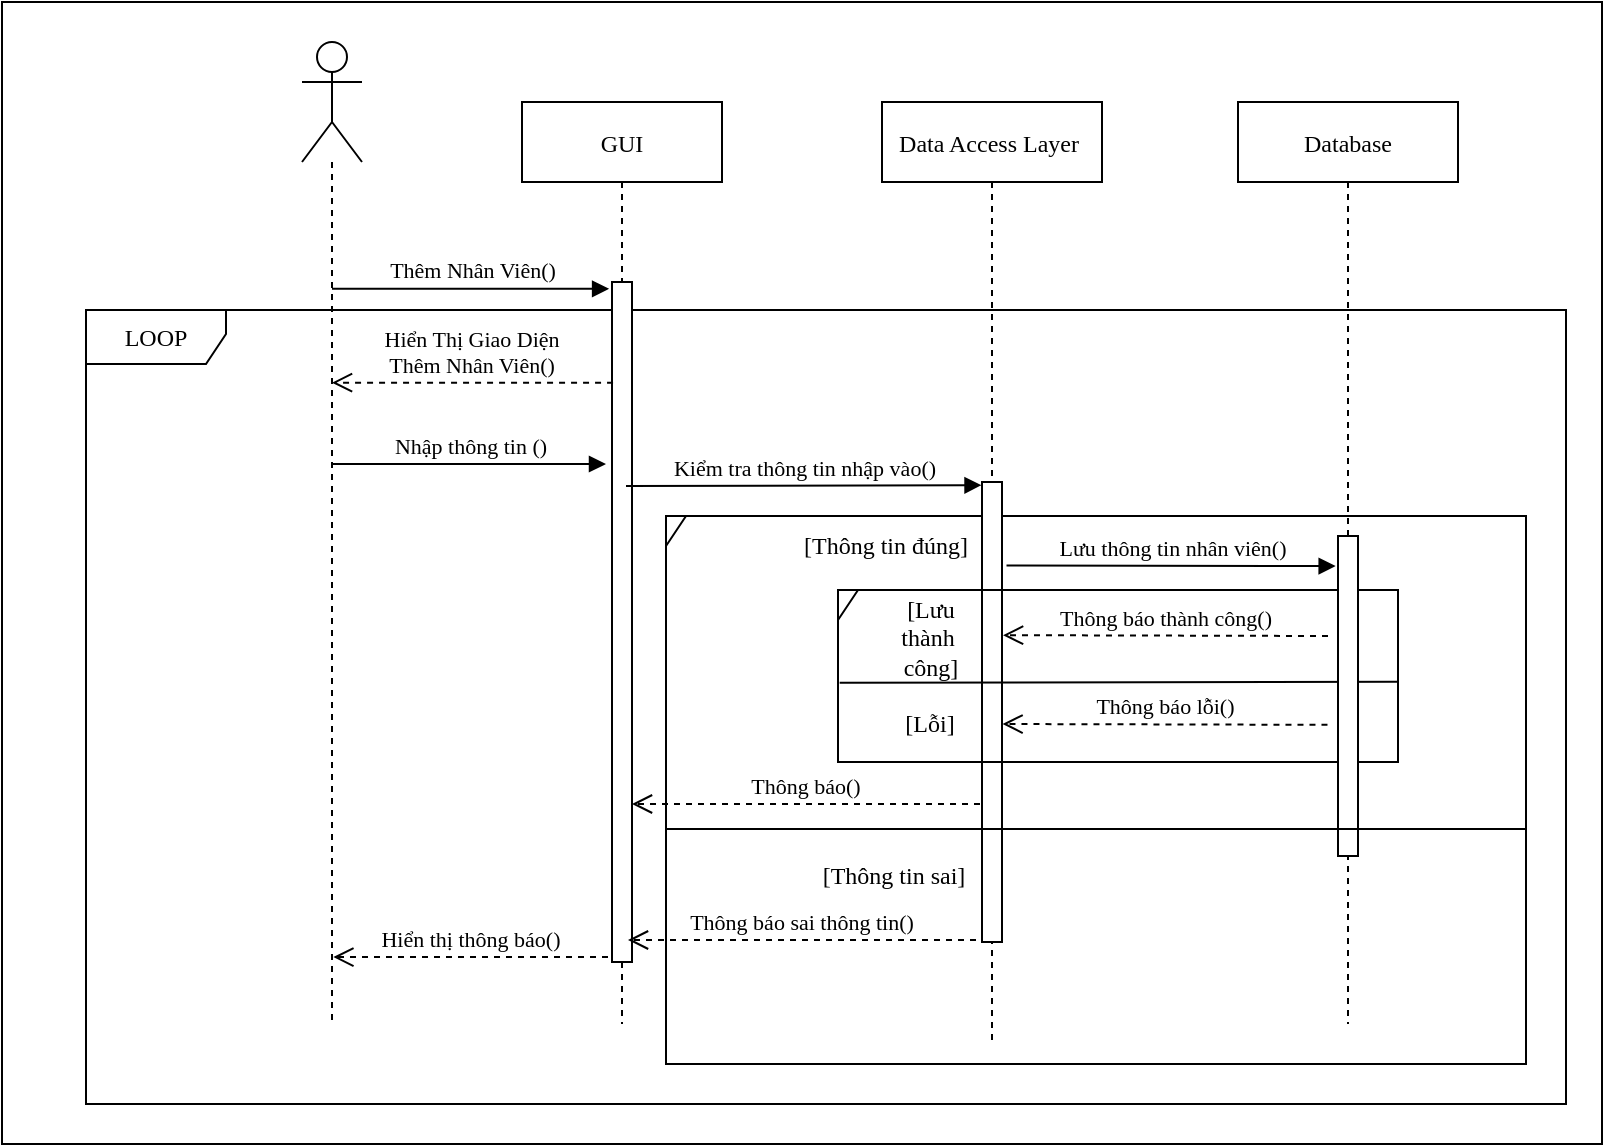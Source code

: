 <mxfile version="19.0.3" type="device"><diagram id="mBe-VG8i7p340mG9gmKE" name="Page-1"><mxGraphModel dx="1892" dy="484" grid="1" gridSize="10" guides="1" tooltips="1" connect="1" arrows="1" fold="1" page="1" pageScale="1" pageWidth="827" pageHeight="1169" math="0" shadow="0"><root><mxCell id="0"/><mxCell id="1" parent="0"/><mxCell id="7_WTgG8-rMNAtBISL9nM-1" value="" style="rounded=0;whiteSpace=wrap;html=1;fontFamily=Times New Roman;" parent="1" vertex="1"><mxGeometry x="-22" y="89" width="800" height="571" as="geometry"/></mxCell><mxCell id="7_WTgG8-rMNAtBISL9nM-35" value="LOOP" style="shape=umlFrame;whiteSpace=wrap;html=1;fontFamily=Times New Roman;width=70;height=27;" parent="1" vertex="1"><mxGeometry x="20" y="243" width="740" height="397" as="geometry"/></mxCell><mxCell id="7_WTgG8-rMNAtBISL9nM-2" value="" style="shape=umlFrame;whiteSpace=wrap;html=1;fontFamily=Times New Roman;width=10;height=15;" parent="1" vertex="1"><mxGeometry x="310" y="346" width="430" height="274" as="geometry"/></mxCell><mxCell id="7_WTgG8-rMNAtBISL9nM-3" value="GUI" style="shape=umlLifeline;perimeter=lifelinePerimeter;container=1;collapsible=0;recursiveResize=0;rounded=0;shadow=0;strokeWidth=1;fontFamily=Times New Roman;" parent="1" vertex="1"><mxGeometry x="238" y="139" width="100" height="461" as="geometry"/></mxCell><mxCell id="7_WTgG8-rMNAtBISL9nM-4" value="" style="points=[];perimeter=orthogonalPerimeter;rounded=0;shadow=0;strokeWidth=1;fontFamily=Times New Roman;" parent="7_WTgG8-rMNAtBISL9nM-3" vertex="1"><mxGeometry x="45" y="90" width="10" height="340" as="geometry"/></mxCell><mxCell id="7_WTgG8-rMNAtBISL9nM-6" value="Data Access Layer " style="shape=umlLifeline;perimeter=lifelinePerimeter;container=1;collapsible=0;recursiveResize=0;rounded=0;shadow=0;strokeWidth=1;size=40;fontFamily=Times New Roman;" parent="1" vertex="1"><mxGeometry x="418" y="139" width="110" height="471" as="geometry"/></mxCell><mxCell id="7_WTgG8-rMNAtBISL9nM-7" value="" style="points=[];perimeter=orthogonalPerimeter;rounded=0;shadow=0;strokeWidth=1;fontFamily=Times New Roman;" parent="7_WTgG8-rMNAtBISL9nM-6" vertex="1"><mxGeometry x="50" y="190" width="10" height="230" as="geometry"/></mxCell><mxCell id="7_WTgG8-rMNAtBISL9nM-8" value="Hiển Thị Giao Diện &#10;Thêm Nhân Viên()" style="verticalAlign=bottom;endArrow=open;dashed=1;endSize=8;shadow=0;strokeWidth=1;fontFamily=Times New Roman;exitX=0.053;exitY=0.148;exitDx=0;exitDy=0;exitPerimeter=0;" parent="1" source="7_WTgG8-rMNAtBISL9nM-4" target="7_WTgG8-rMNAtBISL9nM-10" edge="1"><mxGeometry relative="1" as="geometry"><mxPoint x="164" y="261.92" as="targetPoint"/><mxPoint x="283" y="262" as="sourcePoint"/></mxGeometry></mxCell><mxCell id="7_WTgG8-rMNAtBISL9nM-10" value="" style="shape=umlLifeline;participant=umlActor;perimeter=lifelinePerimeter;whiteSpace=wrap;html=1;container=1;collapsible=0;recursiveResize=0;verticalAlign=top;spacingTop=36;outlineConnect=0;size=60;fontFamily=Times New Roman;" parent="1" vertex="1"><mxGeometry x="128" y="109" width="30" height="491" as="geometry"/></mxCell><mxCell id="7_WTgG8-rMNAtBISL9nM-11" value="Database" style="shape=umlLifeline;perimeter=lifelinePerimeter;container=1;collapsible=0;recursiveResize=0;rounded=0;shadow=0;strokeWidth=1;fontFamily=Times New Roman;" parent="1" vertex="1"><mxGeometry x="596" y="139" width="110" height="461" as="geometry"/></mxCell><mxCell id="7_WTgG8-rMNAtBISL9nM-28" value="" style="endArrow=none;html=1;rounded=0;strokeWidth=1;entryX=1.001;entryY=0.534;entryDx=0;entryDy=0;entryPerimeter=0;fontFamily=Times New Roman;exitX=0.003;exitY=0.539;exitDx=0;exitDy=0;exitPerimeter=0;" parent="7_WTgG8-rMNAtBISL9nM-11" source="7_WTgG8-rMNAtBISL9nM-26" target="7_WTgG8-rMNAtBISL9nM-26" edge="1"><mxGeometry width="50" height="50" relative="1" as="geometry"><mxPoint x="-186" y="307" as="sourcePoint"/><mxPoint x="113.32" y="327.4" as="targetPoint"/></mxGeometry></mxCell><mxCell id="7_WTgG8-rMNAtBISL9nM-26" value="" style="shape=umlFrame;whiteSpace=wrap;html=1;fontFamily=Times New Roman;width=10;height=15;" parent="7_WTgG8-rMNAtBISL9nM-11" vertex="1"><mxGeometry x="-200" y="244" width="280" height="86" as="geometry"/></mxCell><mxCell id="7_WTgG8-rMNAtBISL9nM-12" value="" style="points=[];perimeter=orthogonalPerimeter;rounded=0;shadow=0;strokeWidth=1;fontFamily=Times New Roman;" parent="7_WTgG8-rMNAtBISL9nM-11" vertex="1"><mxGeometry x="50" y="217" width="10" height="160" as="geometry"/></mxCell><mxCell id="7_WTgG8-rMNAtBISL9nM-29" value="Thông báo lỗi()" style="verticalAlign=bottom;endArrow=open;dashed=1;endSize=8;shadow=0;strokeWidth=1;entryX=0.952;entryY=0.689;entryDx=0;entryDy=0;entryPerimeter=0;fontFamily=Times New Roman;" parent="7_WTgG8-rMNAtBISL9nM-11" edge="1"><mxGeometry relative="1" as="geometry"><mxPoint x="-117.74" y="311.0" as="targetPoint"/><mxPoint x="44.74" y="311.42" as="sourcePoint"/></mxGeometry></mxCell><mxCell id="7_WTgG8-rMNAtBISL9nM-13" value="Nhập thông tin ()" style="html=1;verticalAlign=bottom;endArrow=block;rounded=0;strokeWidth=1;fontFamily=Times New Roman;" parent="1" source="7_WTgG8-rMNAtBISL9nM-10" edge="1"><mxGeometry width="80" relative="1" as="geometry"><mxPoint x="162.81" y="287" as="sourcePoint"/><mxPoint x="280" y="320" as="targetPoint"/></mxGeometry></mxCell><mxCell id="7_WTgG8-rMNAtBISL9nM-14" value="Kiểm tra thông tin nhập vào()" style="html=1;verticalAlign=bottom;endArrow=block;rounded=0;strokeWidth=1;fontFamily=Times New Roman;entryX=-0.024;entryY=0.007;entryDx=0;entryDy=0;entryPerimeter=0;" parent="1" target="7_WTgG8-rMNAtBISL9nM-7" edge="1"><mxGeometry width="80" relative="1" as="geometry"><mxPoint x="290" y="331" as="sourcePoint"/><mxPoint x="468" y="294" as="targetPoint"/></mxGeometry></mxCell><mxCell id="7_WTgG8-rMNAtBISL9nM-16" value="" style="endArrow=none;html=1;rounded=0;strokeWidth=1;exitX=0.001;exitY=0.571;exitDx=0;exitDy=0;exitPerimeter=0;entryX=1;entryY=0.571;entryDx=0;entryDy=0;entryPerimeter=0;fontFamily=Times New Roman;" parent="1" source="7_WTgG8-rMNAtBISL9nM-2" target="7_WTgG8-rMNAtBISL9nM-2" edge="1"><mxGeometry width="50" height="50" relative="1" as="geometry"><mxPoint x="338" y="459" as="sourcePoint"/><mxPoint x="388" y="409" as="targetPoint"/></mxGeometry></mxCell><mxCell id="7_WTgG8-rMNAtBISL9nM-18" value="Thông báo()" style="verticalAlign=bottom;endArrow=open;dashed=1;endSize=8;shadow=0;strokeWidth=1;fontFamily=Times New Roman;" parent="1" edge="1"><mxGeometry relative="1" as="geometry"><mxPoint x="293.0" y="490" as="targetPoint"/><mxPoint x="467" y="490" as="sourcePoint"/></mxGeometry></mxCell><mxCell id="7_WTgG8-rMNAtBISL9nM-19" value="[Thông tin đúng]" style="text;html=1;strokeColor=none;fillColor=none;align=center;verticalAlign=middle;whiteSpace=wrap;rounded=0;fontFamily=Times New Roman;" parent="1" vertex="1"><mxGeometry x="370" y="346" width="100" height="30" as="geometry"/></mxCell><mxCell id="7_WTgG8-rMNAtBISL9nM-21" value="Thông báo thành công()" style="verticalAlign=bottom;endArrow=open;dashed=1;endSize=8;shadow=0;strokeWidth=1;entryX=0.952;entryY=0.689;entryDx=0;entryDy=0;entryPerimeter=0;fontFamily=Times New Roman;" parent="1" edge="1"><mxGeometry relative="1" as="geometry"><mxPoint x="478.52" y="405.58" as="targetPoint"/><mxPoint x="641" y="406" as="sourcePoint"/></mxGeometry></mxCell><mxCell id="7_WTgG8-rMNAtBISL9nM-24" value="Thêm Nhân Viên()" style="html=1;verticalAlign=bottom;endArrow=block;rounded=0;strokeWidth=1;entryX=-0.145;entryY=0.01;entryDx=0;entryDy=0;entryPerimeter=0;fontFamily=Times New Roman;" parent="1" source="7_WTgG8-rMNAtBISL9nM-10" target="7_WTgG8-rMNAtBISL9nM-4" edge="1"><mxGeometry width="80" relative="1" as="geometry"><mxPoint x="152.81" y="298.16" as="sourcePoint"/><mxPoint x="292.76" y="298.16" as="targetPoint"/></mxGeometry></mxCell><mxCell id="7_WTgG8-rMNAtBISL9nM-25" value="Lưu thông tin nhân viên()" style="html=1;verticalAlign=bottom;endArrow=block;rounded=0;strokeWidth=1;fontFamily=Times New Roman;exitX=1.326;exitY=0.315;exitDx=0;exitDy=0;exitPerimeter=0;entryX=-0.017;entryY=0.105;entryDx=0;entryDy=0;entryPerimeter=0;" parent="1" edge="1"><mxGeometry width="80" relative="1" as="geometry"><mxPoint x="480.26" y="370.7" as="sourcePoint"/><mxPoint x="644.83" y="371.05" as="targetPoint"/></mxGeometry></mxCell><mxCell id="7_WTgG8-rMNAtBISL9nM-31" value="[Lưu&lt;br&gt;thành&amp;nbsp;&lt;br&gt;công]" style="text;html=1;strokeColor=none;fillColor=none;align=center;verticalAlign=middle;whiteSpace=wrap;rounded=0;fontFamily=Times New Roman;" parent="1" vertex="1"><mxGeometry x="380" y="392" width="125" height="30" as="geometry"/></mxCell><mxCell id="7_WTgG8-rMNAtBISL9nM-20" value="[Lỗi]" style="text;html=1;strokeColor=none;fillColor=none;align=center;verticalAlign=middle;whiteSpace=wrap;rounded=0;fontFamily=Times New Roman;" parent="1" vertex="1"><mxGeometry x="410" y="435" width="64" height="30" as="geometry"/></mxCell><mxCell id="7_WTgG8-rMNAtBISL9nM-32" value="[Thông tin sai]" style="text;html=1;strokeColor=none;fillColor=none;align=center;verticalAlign=middle;whiteSpace=wrap;rounded=0;fontFamily=Times New Roman;" parent="1" vertex="1"><mxGeometry x="374" y="511" width="100" height="30" as="geometry"/></mxCell><mxCell id="7_WTgG8-rMNAtBISL9nM-33" value="Thông báo sai thông tin()" style="verticalAlign=bottom;endArrow=open;dashed=1;endSize=8;shadow=0;strokeWidth=1;fontFamily=Times New Roman;" parent="1" edge="1"><mxGeometry relative="1" as="geometry"><mxPoint x="291.0" y="558.0" as="targetPoint"/><mxPoint x="465" y="558.0" as="sourcePoint"/></mxGeometry></mxCell><mxCell id="7_WTgG8-rMNAtBISL9nM-34" value="Hiển thị thông báo()" style="verticalAlign=bottom;endArrow=open;dashed=1;endSize=8;exitX=-0.3;exitY=0.781;shadow=0;strokeWidth=1;exitDx=0;exitDy=0;exitPerimeter=0;fontFamily=Times New Roman;" parent="1" edge="1"><mxGeometry relative="1" as="geometry"><mxPoint x="143.667" y="566.54" as="targetPoint"/><mxPoint x="281.0" y="566.54" as="sourcePoint"/></mxGeometry></mxCell></root></mxGraphModel></diagram></mxfile>